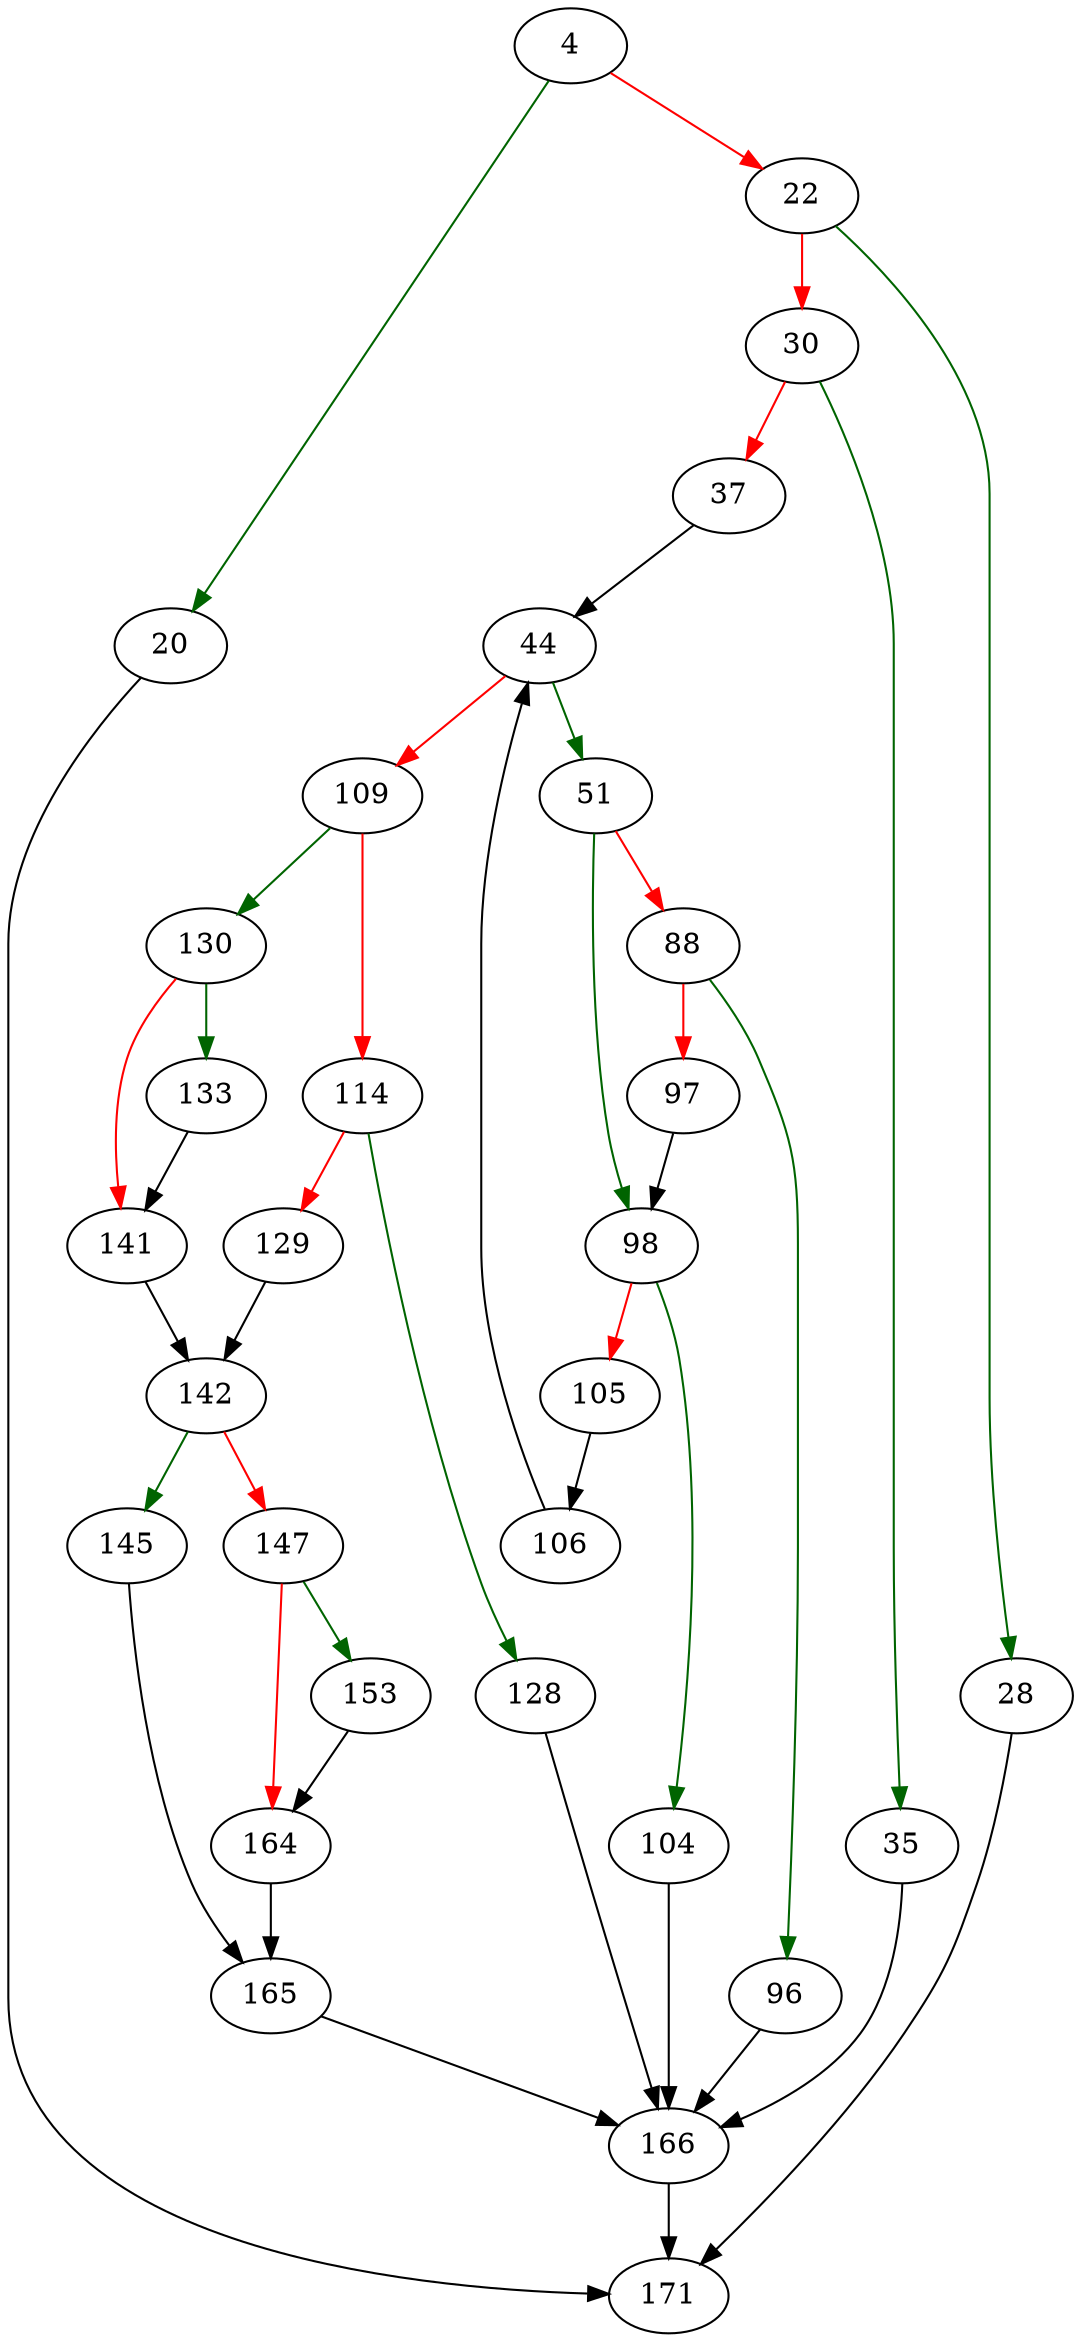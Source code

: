 strict digraph "clearDatabasePage" {
	// Node definitions.
	4 [entry=true];
	20;
	22;
	171;
	28;
	30;
	35;
	37;
	166;
	44;
	51;
	109;
	98;
	88;
	96;
	97;
	104;
	105;
	106;
	130;
	114;
	128;
	129;
	142;
	133;
	141;
	145;
	147;
	165;
	153;
	164;

	// Edge definitions.
	4 -> 20 [
		color=darkgreen
		cond=true
	];
	4 -> 22 [
		color=red
		cond=false
	];
	20 -> 171;
	22 -> 28 [
		color=darkgreen
		cond=true
	];
	22 -> 30 [
		color=red
		cond=false
	];
	28 -> 171;
	30 -> 35 [
		color=darkgreen
		cond=true
	];
	30 -> 37 [
		color=red
		cond=false
	];
	35 -> 166;
	37 -> 44;
	166 -> 171;
	44 -> 51 [
		color=darkgreen
		cond=true
	];
	44 -> 109 [
		color=red
		cond=false
	];
	51 -> 98 [
		color=darkgreen
		cond=true
	];
	51 -> 88 [
		color=red
		cond=false
	];
	109 -> 130 [
		color=darkgreen
		cond=true
	];
	109 -> 114 [
		color=red
		cond=false
	];
	98 -> 104 [
		color=darkgreen
		cond=true
	];
	98 -> 105 [
		color=red
		cond=false
	];
	88 -> 96 [
		color=darkgreen
		cond=true
	];
	88 -> 97 [
		color=red
		cond=false
	];
	96 -> 166;
	97 -> 98;
	104 -> 166;
	105 -> 106;
	106 -> 44;
	130 -> 133 [
		color=darkgreen
		cond=true
	];
	130 -> 141 [
		color=red
		cond=false
	];
	114 -> 128 [
		color=darkgreen
		cond=true
	];
	114 -> 129 [
		color=red
		cond=false
	];
	128 -> 166;
	129 -> 142;
	142 -> 145 [
		color=darkgreen
		cond=true
	];
	142 -> 147 [
		color=red
		cond=false
	];
	133 -> 141;
	141 -> 142;
	145 -> 165;
	147 -> 153 [
		color=darkgreen
		cond=true
	];
	147 -> 164 [
		color=red
		cond=false
	];
	165 -> 166;
	153 -> 164;
	164 -> 165;
}